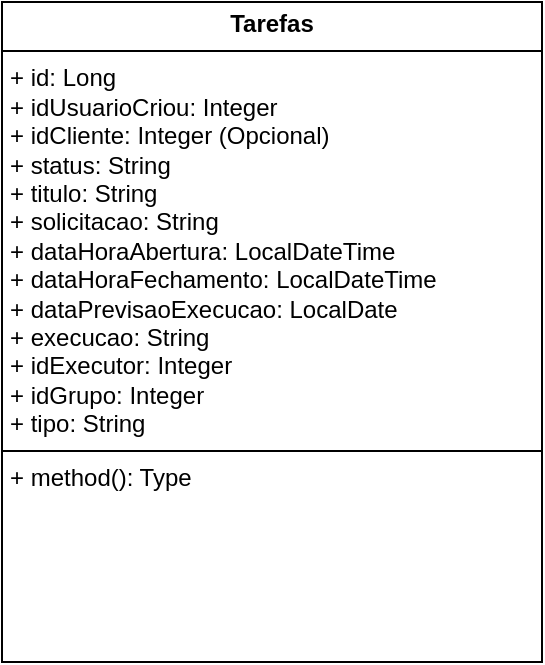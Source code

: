<mxfile version="24.2.8" type="github">
  <diagram id="C5RBs43oDa-KdzZeNtuy" name="Page-1">
    <mxGraphModel dx="1050" dy="557" grid="1" gridSize="10" guides="1" tooltips="1" connect="1" arrows="1" fold="1" page="1" pageScale="1" pageWidth="827" pageHeight="1169" math="0" shadow="0">
      <root>
        <mxCell id="WIyWlLk6GJQsqaUBKTNV-0" />
        <mxCell id="WIyWlLk6GJQsqaUBKTNV-1" parent="WIyWlLk6GJQsqaUBKTNV-0" />
        <mxCell id="UU44ZU7yw0NWEaCAAXe3-0" value="&lt;p style=&quot;margin:0px;margin-top:4px;text-align:center;&quot;&gt;&lt;b&gt;Tarefas&lt;/b&gt;&lt;/p&gt;&lt;hr size=&quot;1&quot; style=&quot;border-style:solid;&quot;&gt;&lt;p style=&quot;margin:0px;margin-left:4px;&quot;&gt;+ id: Long&lt;/p&gt;&lt;p style=&quot;margin:0px;margin-left:4px;&quot;&gt;+ idUsuarioCriou: Integer&lt;/p&gt;&lt;p style=&quot;margin:0px;margin-left:4px;&quot;&gt;+ idCliente: Integer (Opcional)&lt;/p&gt;&lt;p style=&quot;margin:0px;margin-left:4px;&quot;&gt;+ status: String&lt;/p&gt;&lt;p style=&quot;margin:0px;margin-left:4px;&quot;&gt;+ titulo: String&lt;/p&gt;&lt;p style=&quot;margin:0px;margin-left:4px;&quot;&gt;+ solicitacao: String&lt;/p&gt;&lt;p style=&quot;margin:0px;margin-left:4px;&quot;&gt;+ dataHoraAbertura: LocalDateTime&lt;/p&gt;&lt;p style=&quot;margin:0px;margin-left:4px;&quot;&gt;+ dataHoraFechamento: LocalDateTime&lt;/p&gt;&lt;p style=&quot;margin:0px;margin-left:4px;&quot;&gt;+ dataPrevisaoExecucao: LocalDate&lt;/p&gt;&lt;p style=&quot;margin:0px;margin-left:4px;&quot;&gt;+ execucao: String&lt;/p&gt;&lt;p style=&quot;margin:0px;margin-left:4px;&quot;&gt;+ idExecutor: Integer&lt;/p&gt;&lt;p style=&quot;margin:0px;margin-left:4px;&quot;&gt;+ idGrupo: Integer&lt;/p&gt;&lt;p style=&quot;margin:0px;margin-left:4px;&quot;&gt;+ tipo: String&lt;/p&gt;&lt;hr size=&quot;1&quot; style=&quot;border-style:solid;&quot;&gt;&lt;p style=&quot;margin:0px;margin-left:4px;&quot;&gt;+ method(): Type&lt;/p&gt;" style="verticalAlign=top;align=left;overflow=fill;html=1;whiteSpace=wrap;" vertex="1" parent="WIyWlLk6GJQsqaUBKTNV-1">
          <mxGeometry x="58" y="50" width="270" height="330" as="geometry" />
        </mxCell>
      </root>
    </mxGraphModel>
  </diagram>
</mxfile>
